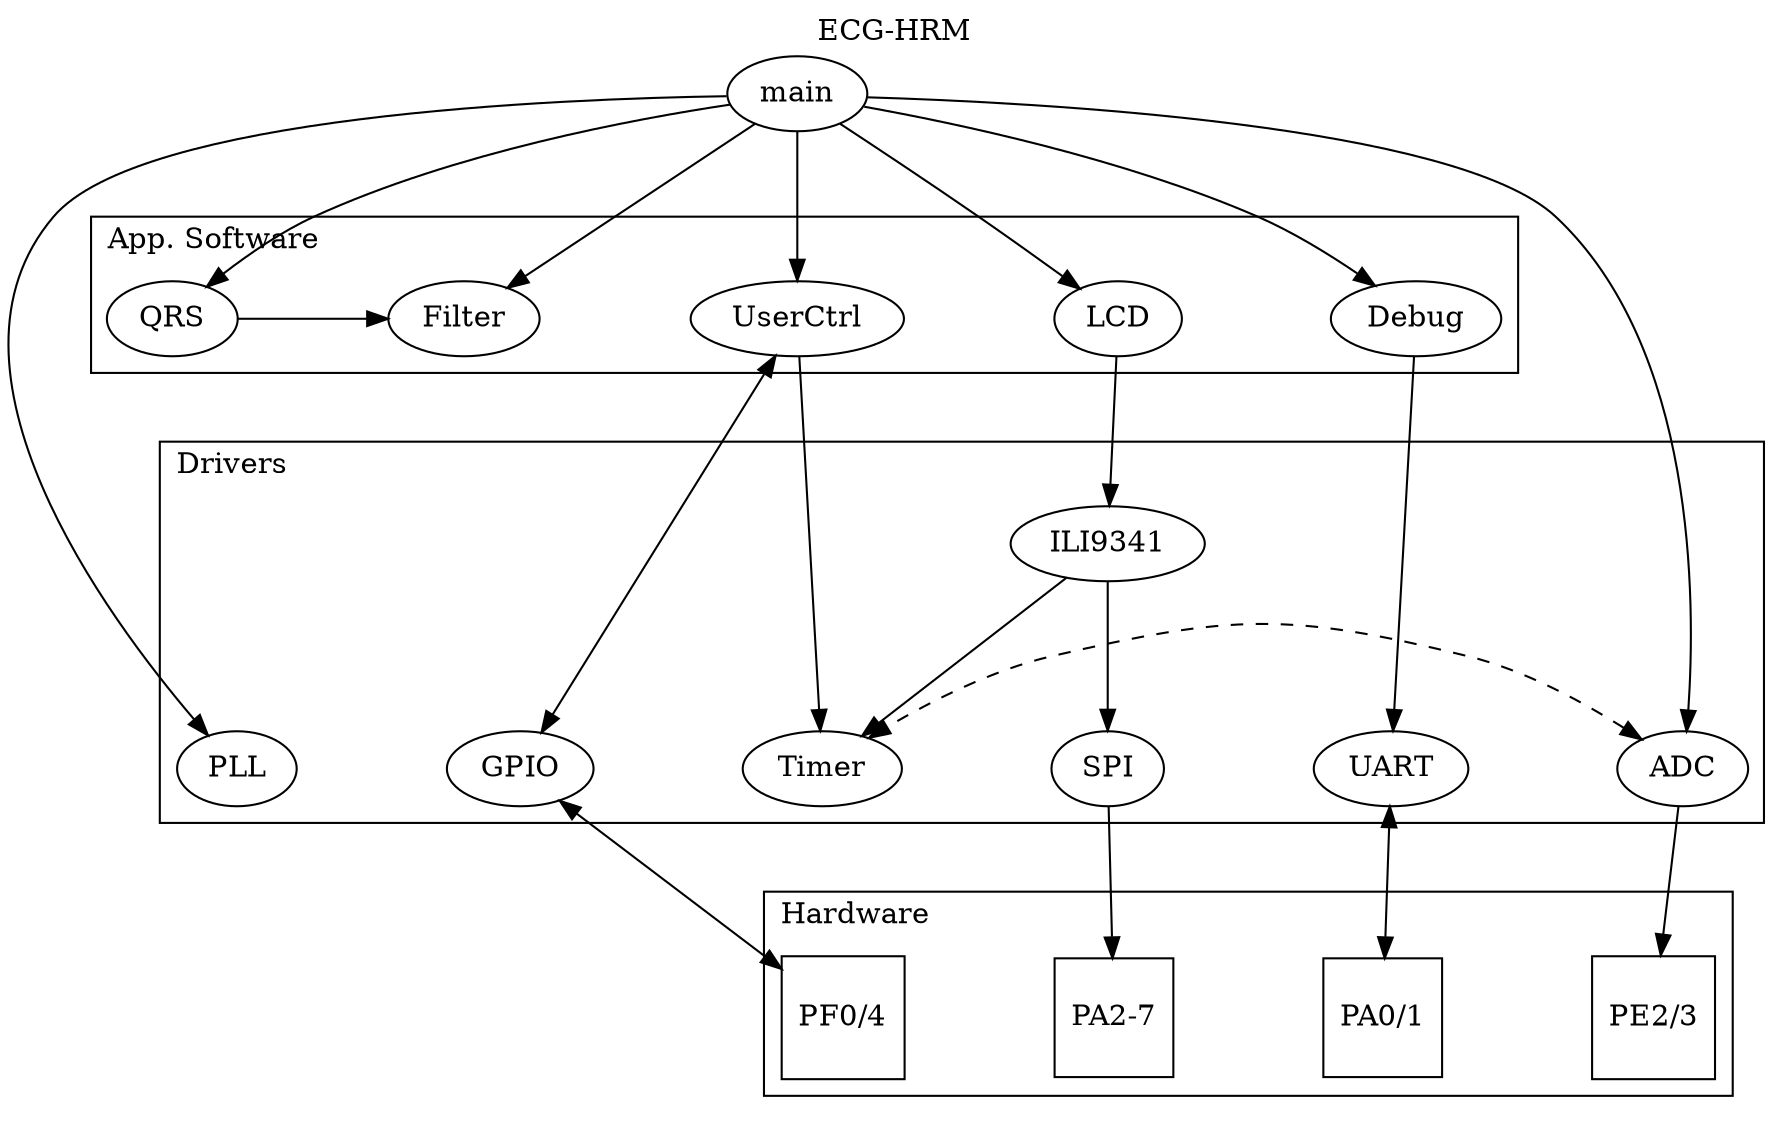digraph {
    labelloc="t";
    label="ECG-HRM";
    ranksep=1;
    nodesep=1;
    center=true;
    
    main -> {PLL, UserCtrl, ADC, Filter, QRS, LCD, Debug};
    
    // App. Software
    subgraph cluster_app {
        label="App. Software";
        labeljust="l"
        {rank=same; Debug, LCD, Filter, QRS, UserCtrl};
    };

    QRS -> Filter;
    LCD -> ILI9341;
    UserCtrl -> GPIO[dir=both];
    UserCtrl -> Timer;
    Debug -> UART;

    // Drivers
    subgraph cluster_drivers {
        label="Drivers";
        labeljust="l"
        ILI9341;
        {rank=same; ADC, GPIO, PLL, SPI, Timer, UART};
    };

    ILI9341 -> {SPI, Timer};
    SPI -> PA27;

    ADC -> PE23;
    ADC -> Timer[style="dashed", dir="both"];

    GPIO -> PF04[dir=both];

    UART -> PA01[dir=both];

    
    // Hardware
    subgraph cluster_hw {
        label="Hardware";
        labeljust="l"
        shape="square";
        {rank=same; shape=square; PA01, PE23, PF04, PA27[shape=square]};
    }

    PA01[label="PA0/1"]
    PA27[label="PA2-7"];
    PE23[label="PE2/3"];
    PF04[label="PF0/4"];

    
}
